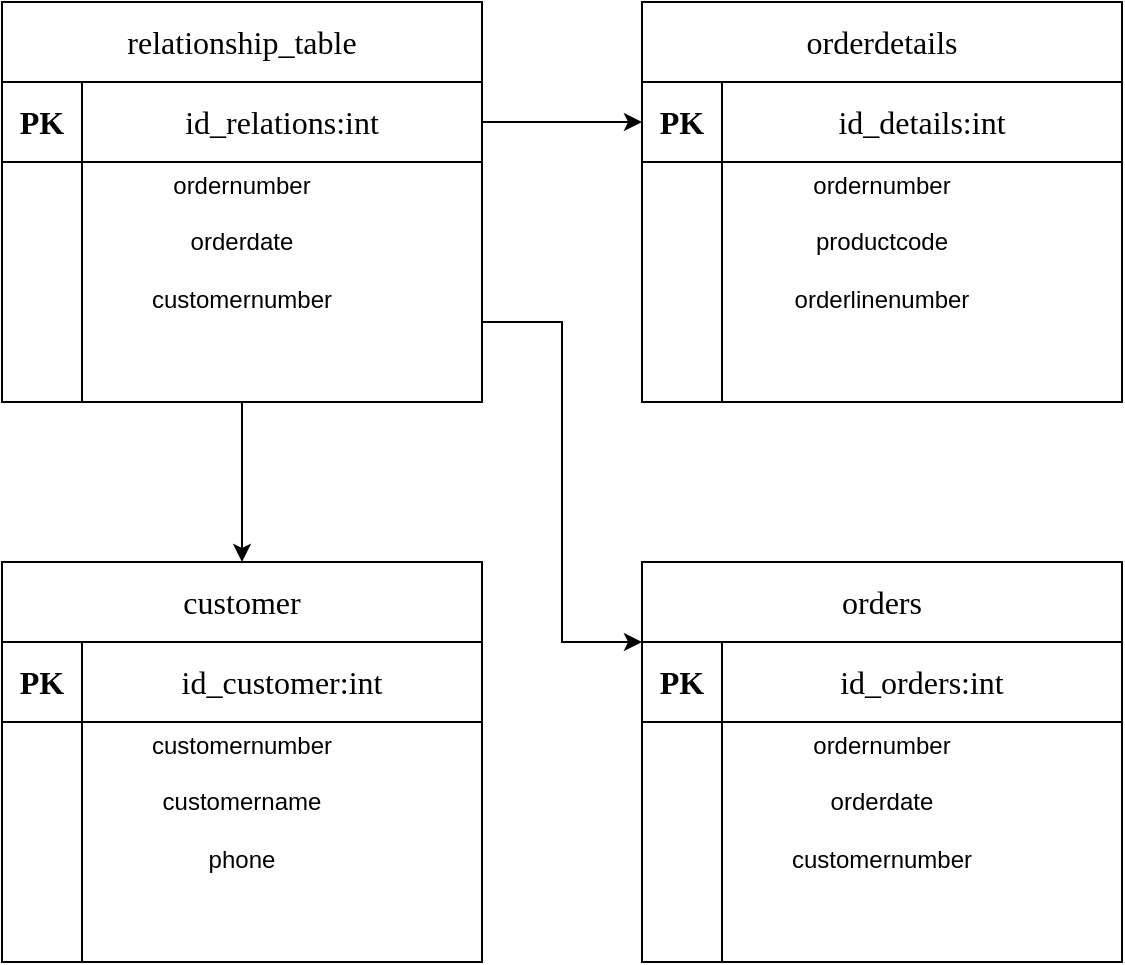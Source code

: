 <mxfile version="20.6.0" type="google"><diagram id="HMF91Z6RjnoKN4AoNzUf" name="Halaman-1"><mxGraphModel grid="1" page="1" gridSize="10" guides="1" tooltips="1" connect="1" arrows="1" fold="1" pageScale="1" pageWidth="827" pageHeight="1169" math="0" shadow="0"><root><mxCell id="0"/><mxCell id="1" parent="0"/><mxCell id="gKr--3iPCzLSrZ1Gufgh-9" value="ordernumber&lt;br&gt;&lt;br&gt;productcode&lt;br&gt;&lt;br&gt;&lt;div style=&quot;&quot;&gt;&lt;span style=&quot;background-color: initial;&quot;&gt;orderlinenumber&lt;/span&gt;&lt;/div&gt;" style="shape=internalStorage;whiteSpace=wrap;html=1;backgroundOutline=1;dx=40;dy=40;align=center;" vertex="1" parent="1"><mxGeometry x="520" y="80" width="240" height="160" as="geometry"/></mxCell><mxCell id="gKr--3iPCzLSrZ1Gufgh-10" value="orderdetails" style="rounded=0;whiteSpace=wrap;html=1;fontFamily=Times New Roman;fontSize=16;" vertex="1" parent="1"><mxGeometry x="520" y="40" width="240" height="40" as="geometry"/></mxCell><mxCell id="gKr--3iPCzLSrZ1Gufgh-11" value="&lt;b&gt;PK&lt;/b&gt;" style="whiteSpace=wrap;html=1;aspect=fixed;fontFamily=Times New Roman;fontSize=16;" vertex="1" parent="1"><mxGeometry x="520" y="80" width="40" height="40" as="geometry"/></mxCell><mxCell id="gKr--3iPCzLSrZ1Gufgh-12" value="id_details:int" style="rounded=0;whiteSpace=wrap;html=1;fontFamily=Times New Roman;fontSize=16;" vertex="1" parent="1"><mxGeometry x="560" y="80" width="200" height="40" as="geometry"/></mxCell><mxCell id="gKr--3iPCzLSrZ1Gufgh-13" value="ordernumber&lt;br&gt;&lt;br&gt;orderdate&lt;br&gt;&lt;br&gt;&lt;div style=&quot;&quot;&gt;&lt;span style=&quot;background-color: initial;&quot;&gt;customernumber&lt;/span&gt;&lt;/div&gt;" style="shape=internalStorage;whiteSpace=wrap;html=1;backgroundOutline=1;dx=40;dy=40;align=center;" vertex="1" parent="1"><mxGeometry x="520" y="360" width="240" height="160" as="geometry"/></mxCell><mxCell id="gKr--3iPCzLSrZ1Gufgh-14" value="orders" style="rounded=0;whiteSpace=wrap;html=1;fontFamily=Times New Roman;fontSize=16;" vertex="1" parent="1"><mxGeometry x="520" y="320" width="240" height="40" as="geometry"/></mxCell><mxCell id="gKr--3iPCzLSrZ1Gufgh-15" value="&lt;b&gt;PK&lt;/b&gt;" style="whiteSpace=wrap;html=1;aspect=fixed;fontFamily=Times New Roman;fontSize=16;" vertex="1" parent="1"><mxGeometry x="520" y="360" width="40" height="40" as="geometry"/></mxCell><mxCell id="gKr--3iPCzLSrZ1Gufgh-16" value="id_orders:int" style="rounded=0;whiteSpace=wrap;html=1;fontFamily=Times New Roman;fontSize=16;" vertex="1" parent="1"><mxGeometry x="560" y="360" width="200" height="40" as="geometry"/></mxCell><mxCell id="gKr--3iPCzLSrZ1Gufgh-17" value="customernumber&lt;br&gt;&lt;br&gt;customername&lt;br&gt;&lt;br&gt;&lt;div style=&quot;&quot;&gt;phone&lt;/div&gt;" style="shape=internalStorage;whiteSpace=wrap;html=1;backgroundOutline=1;dx=40;dy=40;align=center;" vertex="1" parent="1"><mxGeometry x="200" y="360" width="240" height="160" as="geometry"/></mxCell><mxCell id="gKr--3iPCzLSrZ1Gufgh-18" value="customer" style="rounded=0;whiteSpace=wrap;html=1;fontFamily=Times New Roman;fontSize=16;" vertex="1" parent="1"><mxGeometry x="200" y="320" width="240" height="40" as="geometry"/></mxCell><mxCell id="gKr--3iPCzLSrZ1Gufgh-19" value="&lt;b&gt;PK&lt;/b&gt;" style="whiteSpace=wrap;html=1;aspect=fixed;fontFamily=Times New Roman;fontSize=16;" vertex="1" parent="1"><mxGeometry x="200" y="360" width="40" height="40" as="geometry"/></mxCell><mxCell id="gKr--3iPCzLSrZ1Gufgh-20" value="id_customer:int" style="rounded=0;whiteSpace=wrap;html=1;fontFamily=Times New Roman;fontSize=16;" vertex="1" parent="1"><mxGeometry x="240" y="360" width="200" height="40" as="geometry"/></mxCell><mxCell id="gKr--3iPCzLSrZ1Gufgh-28" value="" style="edgeStyle=orthogonalEdgeStyle;rounded=0;orthogonalLoop=1;jettySize=auto;html=1;fontFamily=Times New Roman;fontSize=16;" edge="1" parent="1" source="gKr--3iPCzLSrZ1Gufgh-21" target="gKr--3iPCzLSrZ1Gufgh-18"><mxGeometry relative="1" as="geometry"/></mxCell><mxCell id="gKr--3iPCzLSrZ1Gufgh-21" value="ordernumber&lt;br&gt;&lt;br&gt;orderdate&lt;br&gt;&lt;br&gt;&lt;div style=&quot;&quot;&gt;customernumber&lt;/div&gt;" style="shape=internalStorage;whiteSpace=wrap;html=1;backgroundOutline=1;dx=40;dy=40;align=center;" vertex="1" parent="1"><mxGeometry x="200" y="80" width="240" height="160" as="geometry"/></mxCell><mxCell id="gKr--3iPCzLSrZ1Gufgh-22" value="relationship_table" style="rounded=0;whiteSpace=wrap;html=1;fontFamily=Times New Roman;fontSize=16;" vertex="1" parent="1"><mxGeometry x="200" y="40" width="240" height="40" as="geometry"/></mxCell><mxCell id="gKr--3iPCzLSrZ1Gufgh-23" value="&lt;b&gt;PK&lt;/b&gt;" style="whiteSpace=wrap;html=1;aspect=fixed;fontFamily=Times New Roman;fontSize=16;" vertex="1" parent="1"><mxGeometry x="200" y="80" width="40" height="40" as="geometry"/></mxCell><mxCell id="gKr--3iPCzLSrZ1Gufgh-27" value="" style="edgeStyle=orthogonalEdgeStyle;rounded=0;orthogonalLoop=1;jettySize=auto;html=1;fontFamily=Times New Roman;fontSize=16;" edge="1" parent="1" source="gKr--3iPCzLSrZ1Gufgh-24" target="gKr--3iPCzLSrZ1Gufgh-11"><mxGeometry relative="1" as="geometry"/></mxCell><mxCell id="gKr--3iPCzLSrZ1Gufgh-24" value="id_relations:int" style="rounded=0;whiteSpace=wrap;html=1;fontFamily=Times New Roman;fontSize=16;" vertex="1" parent="1"><mxGeometry x="240" y="80" width="200" height="40" as="geometry"/></mxCell><mxCell id="gKr--3iPCzLSrZ1Gufgh-30" value="" style="endArrow=classic;html=1;rounded=0;fontFamily=Times New Roman;fontSize=16;entryX=0;entryY=1;entryDx=0;entryDy=0;" edge="1" parent="1" target="gKr--3iPCzLSrZ1Gufgh-14"><mxGeometry width="50" height="50" relative="1" as="geometry"><mxPoint x="440" y="200" as="sourcePoint"/><mxPoint x="480" y="360" as="targetPoint"/><Array as="points"><mxPoint x="480" y="200"/><mxPoint x="480" y="360"/></Array></mxGeometry></mxCell></root></mxGraphModel></diagram></mxfile>